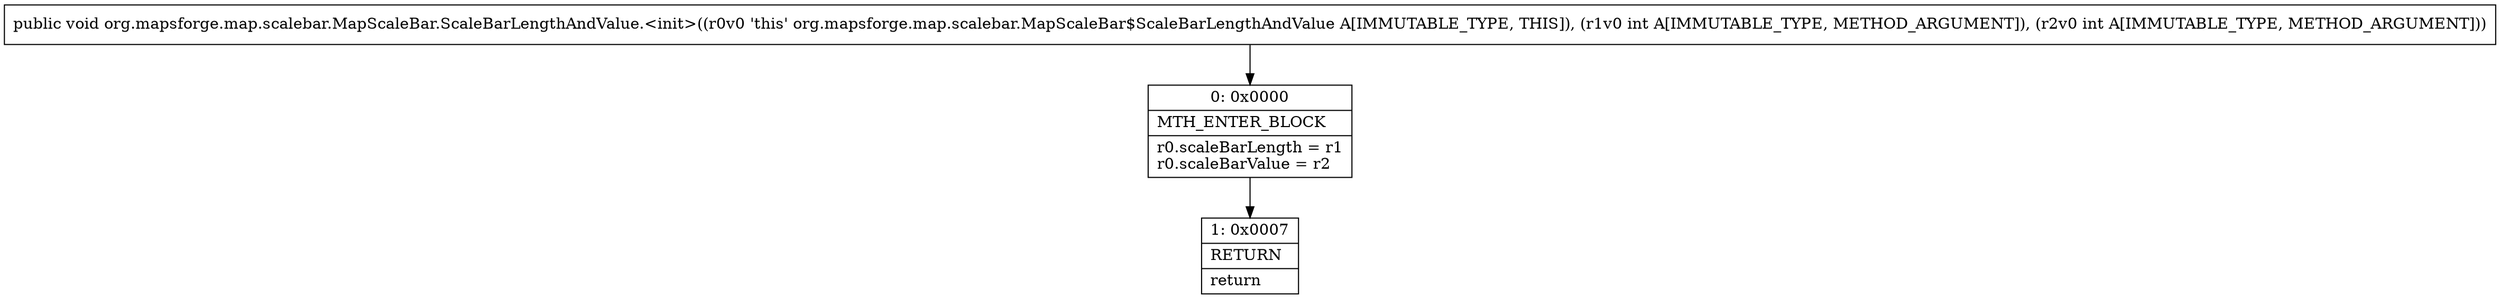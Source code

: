 digraph "CFG fororg.mapsforge.map.scalebar.MapScaleBar.ScaleBarLengthAndValue.\<init\>(II)V" {
Node_0 [shape=record,label="{0\:\ 0x0000|MTH_ENTER_BLOCK\l|r0.scaleBarLength = r1\lr0.scaleBarValue = r2\l}"];
Node_1 [shape=record,label="{1\:\ 0x0007|RETURN\l|return\l}"];
MethodNode[shape=record,label="{public void org.mapsforge.map.scalebar.MapScaleBar.ScaleBarLengthAndValue.\<init\>((r0v0 'this' org.mapsforge.map.scalebar.MapScaleBar$ScaleBarLengthAndValue A[IMMUTABLE_TYPE, THIS]), (r1v0 int A[IMMUTABLE_TYPE, METHOD_ARGUMENT]), (r2v0 int A[IMMUTABLE_TYPE, METHOD_ARGUMENT])) }"];
MethodNode -> Node_0;
Node_0 -> Node_1;
}

